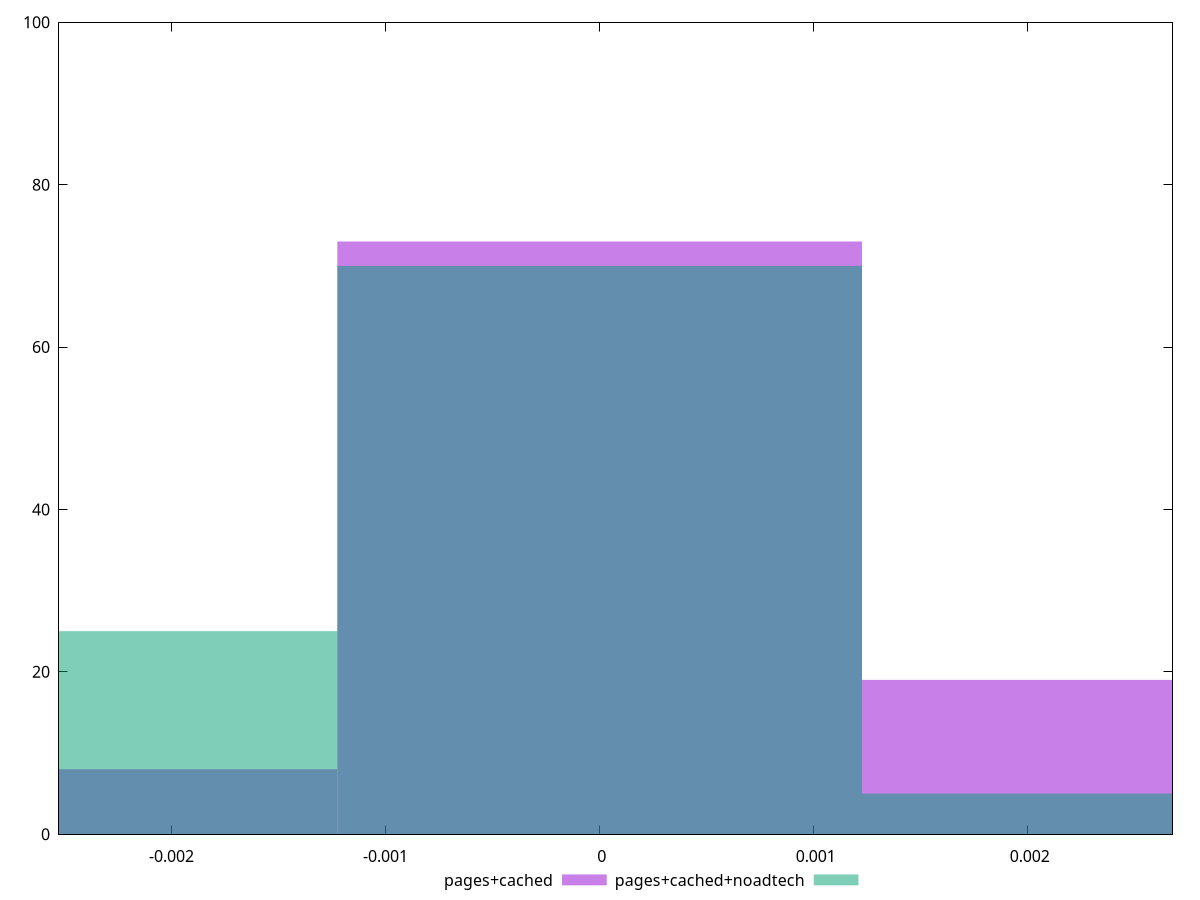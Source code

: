 reset

$pagesCached <<EOF
0 73
0.0024506420481839202 19
-0.0024506420481839202 8
EOF

$pagesCachedNoadtech <<EOF
0 70
-0.0024506420481839202 25
0.0024506420481839202 5
EOF

set key outside below
set boxwidth 0.0024506420481839202
set xrange [-0.0025254981369846174:0.002675728366212085]
set yrange [0:100]
set trange [0:100]
set style fill transparent solid 0.5 noborder
set terminal svg size 640, 500 enhanced background rgb 'white'
set output "report_00018_2021-02-10T15-25-16.877Z/meta/pScore-difference/comparison/histogram/1_vs_2.svg"

plot $pagesCached title "pages+cached" with boxes, \
     $pagesCachedNoadtech title "pages+cached+noadtech" with boxes

reset
